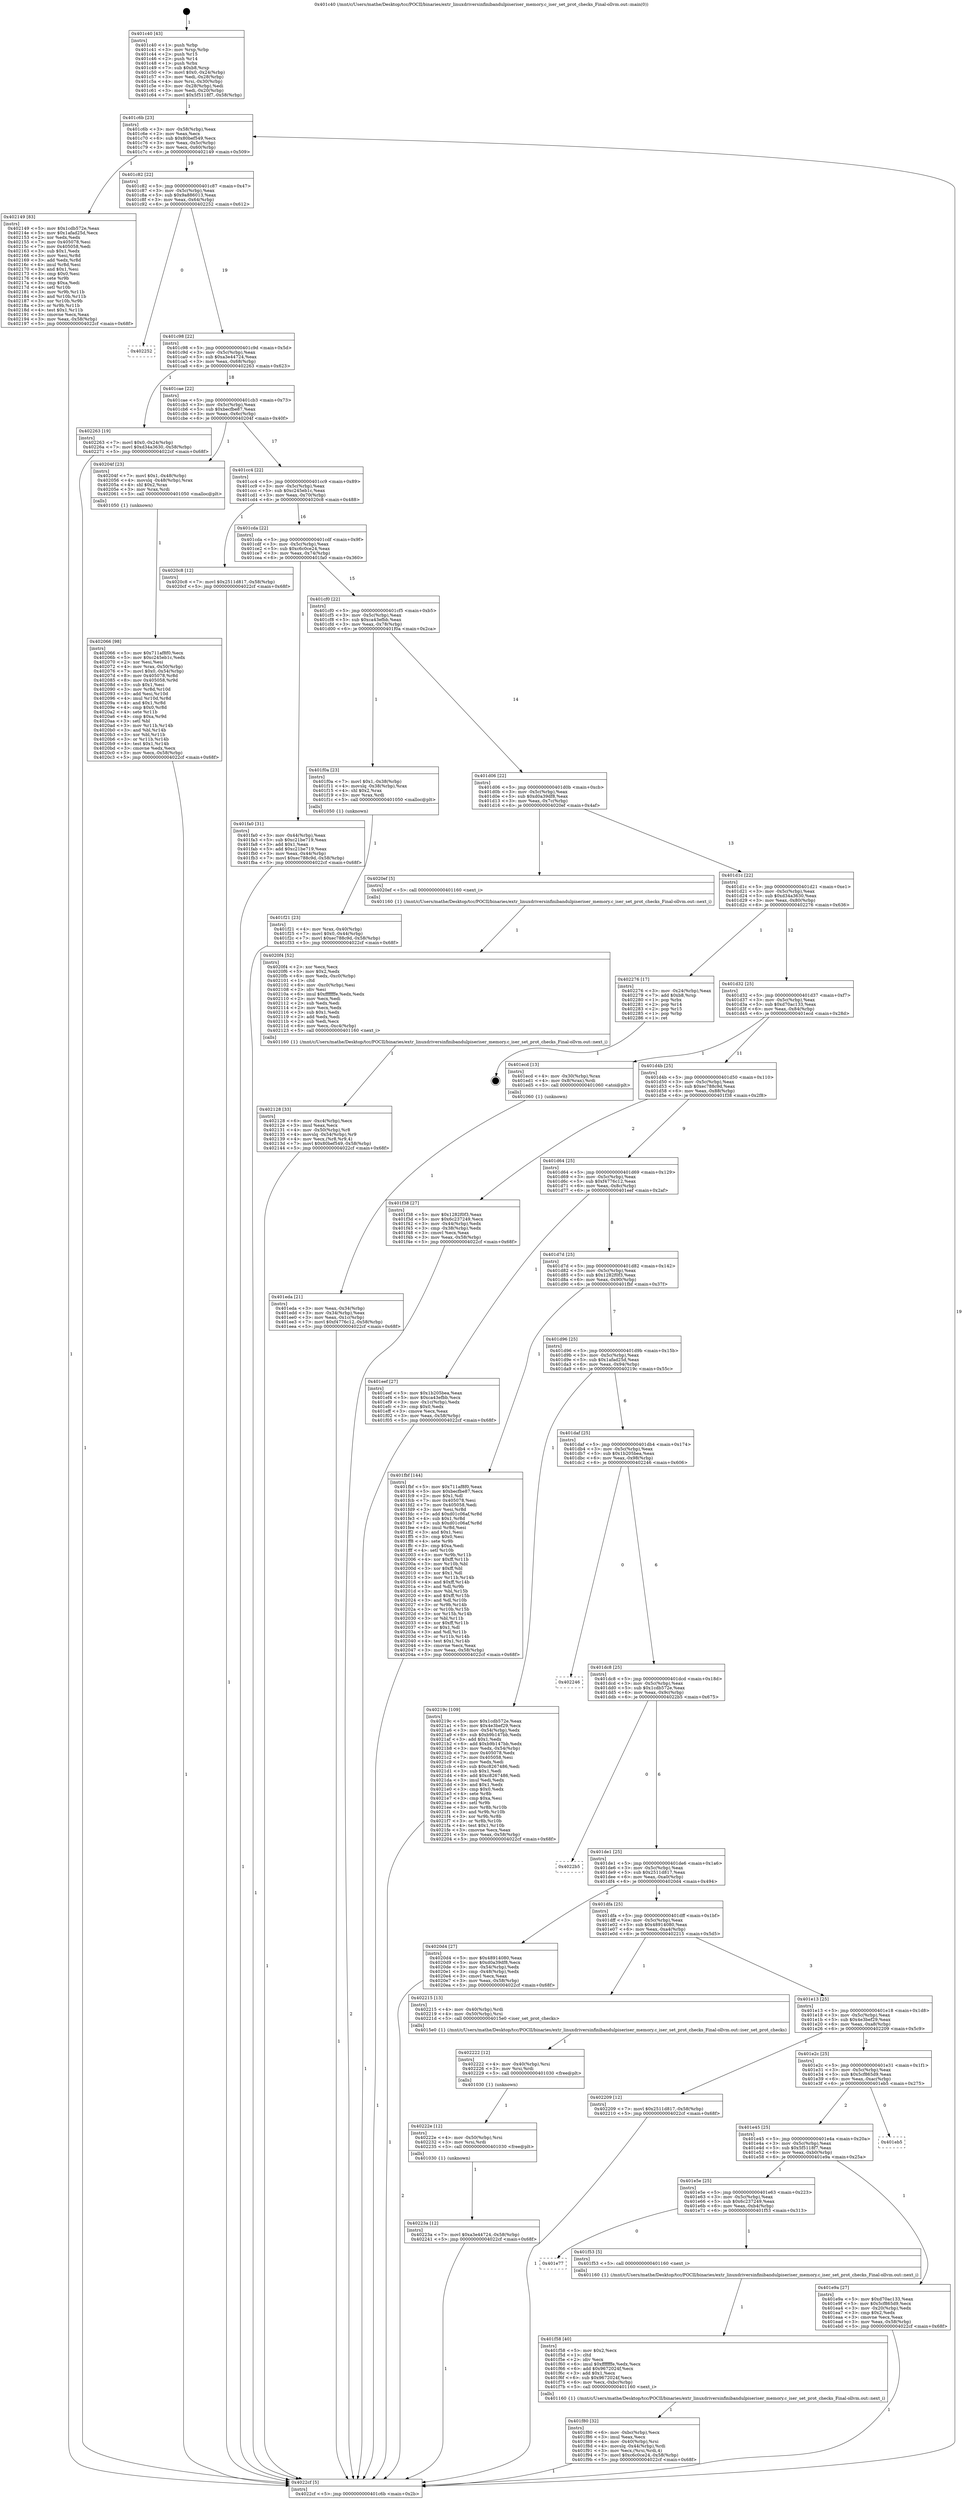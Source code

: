digraph "0x401c40" {
  label = "0x401c40 (/mnt/c/Users/mathe/Desktop/tcc/POCII/binaries/extr_linuxdriversinfinibandulpiseriser_memory.c_iser_set_prot_checks_Final-ollvm.out::main(0))"
  labelloc = "t"
  node[shape=record]

  Entry [label="",width=0.3,height=0.3,shape=circle,fillcolor=black,style=filled]
  "0x401c6b" [label="{
     0x401c6b [23]\l
     | [instrs]\l
     &nbsp;&nbsp;0x401c6b \<+3\>: mov -0x58(%rbp),%eax\l
     &nbsp;&nbsp;0x401c6e \<+2\>: mov %eax,%ecx\l
     &nbsp;&nbsp;0x401c70 \<+6\>: sub $0x80bef549,%ecx\l
     &nbsp;&nbsp;0x401c76 \<+3\>: mov %eax,-0x5c(%rbp)\l
     &nbsp;&nbsp;0x401c79 \<+3\>: mov %ecx,-0x60(%rbp)\l
     &nbsp;&nbsp;0x401c7c \<+6\>: je 0000000000402149 \<main+0x509\>\l
  }"]
  "0x402149" [label="{
     0x402149 [83]\l
     | [instrs]\l
     &nbsp;&nbsp;0x402149 \<+5\>: mov $0x1cdb572e,%eax\l
     &nbsp;&nbsp;0x40214e \<+5\>: mov $0x1afad25d,%ecx\l
     &nbsp;&nbsp;0x402153 \<+2\>: xor %edx,%edx\l
     &nbsp;&nbsp;0x402155 \<+7\>: mov 0x405078,%esi\l
     &nbsp;&nbsp;0x40215c \<+7\>: mov 0x405058,%edi\l
     &nbsp;&nbsp;0x402163 \<+3\>: sub $0x1,%edx\l
     &nbsp;&nbsp;0x402166 \<+3\>: mov %esi,%r8d\l
     &nbsp;&nbsp;0x402169 \<+3\>: add %edx,%r8d\l
     &nbsp;&nbsp;0x40216c \<+4\>: imul %r8d,%esi\l
     &nbsp;&nbsp;0x402170 \<+3\>: and $0x1,%esi\l
     &nbsp;&nbsp;0x402173 \<+3\>: cmp $0x0,%esi\l
     &nbsp;&nbsp;0x402176 \<+4\>: sete %r9b\l
     &nbsp;&nbsp;0x40217a \<+3\>: cmp $0xa,%edi\l
     &nbsp;&nbsp;0x40217d \<+4\>: setl %r10b\l
     &nbsp;&nbsp;0x402181 \<+3\>: mov %r9b,%r11b\l
     &nbsp;&nbsp;0x402184 \<+3\>: and %r10b,%r11b\l
     &nbsp;&nbsp;0x402187 \<+3\>: xor %r10b,%r9b\l
     &nbsp;&nbsp;0x40218a \<+3\>: or %r9b,%r11b\l
     &nbsp;&nbsp;0x40218d \<+4\>: test $0x1,%r11b\l
     &nbsp;&nbsp;0x402191 \<+3\>: cmovne %ecx,%eax\l
     &nbsp;&nbsp;0x402194 \<+3\>: mov %eax,-0x58(%rbp)\l
     &nbsp;&nbsp;0x402197 \<+5\>: jmp 00000000004022cf \<main+0x68f\>\l
  }"]
  "0x401c82" [label="{
     0x401c82 [22]\l
     | [instrs]\l
     &nbsp;&nbsp;0x401c82 \<+5\>: jmp 0000000000401c87 \<main+0x47\>\l
     &nbsp;&nbsp;0x401c87 \<+3\>: mov -0x5c(%rbp),%eax\l
     &nbsp;&nbsp;0x401c8a \<+5\>: sub $0x9a886013,%eax\l
     &nbsp;&nbsp;0x401c8f \<+3\>: mov %eax,-0x64(%rbp)\l
     &nbsp;&nbsp;0x401c92 \<+6\>: je 0000000000402252 \<main+0x612\>\l
  }"]
  Exit [label="",width=0.3,height=0.3,shape=circle,fillcolor=black,style=filled,peripheries=2]
  "0x402252" [label="{
     0x402252\l
  }", style=dashed]
  "0x401c98" [label="{
     0x401c98 [22]\l
     | [instrs]\l
     &nbsp;&nbsp;0x401c98 \<+5\>: jmp 0000000000401c9d \<main+0x5d\>\l
     &nbsp;&nbsp;0x401c9d \<+3\>: mov -0x5c(%rbp),%eax\l
     &nbsp;&nbsp;0x401ca0 \<+5\>: sub $0xa3e44724,%eax\l
     &nbsp;&nbsp;0x401ca5 \<+3\>: mov %eax,-0x68(%rbp)\l
     &nbsp;&nbsp;0x401ca8 \<+6\>: je 0000000000402263 \<main+0x623\>\l
  }"]
  "0x40223a" [label="{
     0x40223a [12]\l
     | [instrs]\l
     &nbsp;&nbsp;0x40223a \<+7\>: movl $0xa3e44724,-0x58(%rbp)\l
     &nbsp;&nbsp;0x402241 \<+5\>: jmp 00000000004022cf \<main+0x68f\>\l
  }"]
  "0x402263" [label="{
     0x402263 [19]\l
     | [instrs]\l
     &nbsp;&nbsp;0x402263 \<+7\>: movl $0x0,-0x24(%rbp)\l
     &nbsp;&nbsp;0x40226a \<+7\>: movl $0xd34a3630,-0x58(%rbp)\l
     &nbsp;&nbsp;0x402271 \<+5\>: jmp 00000000004022cf \<main+0x68f\>\l
  }"]
  "0x401cae" [label="{
     0x401cae [22]\l
     | [instrs]\l
     &nbsp;&nbsp;0x401cae \<+5\>: jmp 0000000000401cb3 \<main+0x73\>\l
     &nbsp;&nbsp;0x401cb3 \<+3\>: mov -0x5c(%rbp),%eax\l
     &nbsp;&nbsp;0x401cb6 \<+5\>: sub $0xbecfbe87,%eax\l
     &nbsp;&nbsp;0x401cbb \<+3\>: mov %eax,-0x6c(%rbp)\l
     &nbsp;&nbsp;0x401cbe \<+6\>: je 000000000040204f \<main+0x40f\>\l
  }"]
  "0x40222e" [label="{
     0x40222e [12]\l
     | [instrs]\l
     &nbsp;&nbsp;0x40222e \<+4\>: mov -0x50(%rbp),%rsi\l
     &nbsp;&nbsp;0x402232 \<+3\>: mov %rsi,%rdi\l
     &nbsp;&nbsp;0x402235 \<+5\>: call 0000000000401030 \<free@plt\>\l
     | [calls]\l
     &nbsp;&nbsp;0x401030 \{1\} (unknown)\l
  }"]
  "0x40204f" [label="{
     0x40204f [23]\l
     | [instrs]\l
     &nbsp;&nbsp;0x40204f \<+7\>: movl $0x1,-0x48(%rbp)\l
     &nbsp;&nbsp;0x402056 \<+4\>: movslq -0x48(%rbp),%rax\l
     &nbsp;&nbsp;0x40205a \<+4\>: shl $0x2,%rax\l
     &nbsp;&nbsp;0x40205e \<+3\>: mov %rax,%rdi\l
     &nbsp;&nbsp;0x402061 \<+5\>: call 0000000000401050 \<malloc@plt\>\l
     | [calls]\l
     &nbsp;&nbsp;0x401050 \{1\} (unknown)\l
  }"]
  "0x401cc4" [label="{
     0x401cc4 [22]\l
     | [instrs]\l
     &nbsp;&nbsp;0x401cc4 \<+5\>: jmp 0000000000401cc9 \<main+0x89\>\l
     &nbsp;&nbsp;0x401cc9 \<+3\>: mov -0x5c(%rbp),%eax\l
     &nbsp;&nbsp;0x401ccc \<+5\>: sub $0xc245eb1c,%eax\l
     &nbsp;&nbsp;0x401cd1 \<+3\>: mov %eax,-0x70(%rbp)\l
     &nbsp;&nbsp;0x401cd4 \<+6\>: je 00000000004020c8 \<main+0x488\>\l
  }"]
  "0x402222" [label="{
     0x402222 [12]\l
     | [instrs]\l
     &nbsp;&nbsp;0x402222 \<+4\>: mov -0x40(%rbp),%rsi\l
     &nbsp;&nbsp;0x402226 \<+3\>: mov %rsi,%rdi\l
     &nbsp;&nbsp;0x402229 \<+5\>: call 0000000000401030 \<free@plt\>\l
     | [calls]\l
     &nbsp;&nbsp;0x401030 \{1\} (unknown)\l
  }"]
  "0x4020c8" [label="{
     0x4020c8 [12]\l
     | [instrs]\l
     &nbsp;&nbsp;0x4020c8 \<+7\>: movl $0x2511d817,-0x58(%rbp)\l
     &nbsp;&nbsp;0x4020cf \<+5\>: jmp 00000000004022cf \<main+0x68f\>\l
  }"]
  "0x401cda" [label="{
     0x401cda [22]\l
     | [instrs]\l
     &nbsp;&nbsp;0x401cda \<+5\>: jmp 0000000000401cdf \<main+0x9f\>\l
     &nbsp;&nbsp;0x401cdf \<+3\>: mov -0x5c(%rbp),%eax\l
     &nbsp;&nbsp;0x401ce2 \<+5\>: sub $0xc6c0ce24,%eax\l
     &nbsp;&nbsp;0x401ce7 \<+3\>: mov %eax,-0x74(%rbp)\l
     &nbsp;&nbsp;0x401cea \<+6\>: je 0000000000401fa0 \<main+0x360\>\l
  }"]
  "0x402128" [label="{
     0x402128 [33]\l
     | [instrs]\l
     &nbsp;&nbsp;0x402128 \<+6\>: mov -0xc4(%rbp),%ecx\l
     &nbsp;&nbsp;0x40212e \<+3\>: imul %eax,%ecx\l
     &nbsp;&nbsp;0x402131 \<+4\>: mov -0x50(%rbp),%r8\l
     &nbsp;&nbsp;0x402135 \<+4\>: movslq -0x54(%rbp),%r9\l
     &nbsp;&nbsp;0x402139 \<+4\>: mov %ecx,(%r8,%r9,4)\l
     &nbsp;&nbsp;0x40213d \<+7\>: movl $0x80bef549,-0x58(%rbp)\l
     &nbsp;&nbsp;0x402144 \<+5\>: jmp 00000000004022cf \<main+0x68f\>\l
  }"]
  "0x401fa0" [label="{
     0x401fa0 [31]\l
     | [instrs]\l
     &nbsp;&nbsp;0x401fa0 \<+3\>: mov -0x44(%rbp),%eax\l
     &nbsp;&nbsp;0x401fa3 \<+5\>: sub $0xc21be719,%eax\l
     &nbsp;&nbsp;0x401fa8 \<+3\>: add $0x1,%eax\l
     &nbsp;&nbsp;0x401fab \<+5\>: add $0xc21be719,%eax\l
     &nbsp;&nbsp;0x401fb0 \<+3\>: mov %eax,-0x44(%rbp)\l
     &nbsp;&nbsp;0x401fb3 \<+7\>: movl $0xec788c9d,-0x58(%rbp)\l
     &nbsp;&nbsp;0x401fba \<+5\>: jmp 00000000004022cf \<main+0x68f\>\l
  }"]
  "0x401cf0" [label="{
     0x401cf0 [22]\l
     | [instrs]\l
     &nbsp;&nbsp;0x401cf0 \<+5\>: jmp 0000000000401cf5 \<main+0xb5\>\l
     &nbsp;&nbsp;0x401cf5 \<+3\>: mov -0x5c(%rbp),%eax\l
     &nbsp;&nbsp;0x401cf8 \<+5\>: sub $0xca43efbb,%eax\l
     &nbsp;&nbsp;0x401cfd \<+3\>: mov %eax,-0x78(%rbp)\l
     &nbsp;&nbsp;0x401d00 \<+6\>: je 0000000000401f0a \<main+0x2ca\>\l
  }"]
  "0x4020f4" [label="{
     0x4020f4 [52]\l
     | [instrs]\l
     &nbsp;&nbsp;0x4020f4 \<+2\>: xor %ecx,%ecx\l
     &nbsp;&nbsp;0x4020f6 \<+5\>: mov $0x2,%edx\l
     &nbsp;&nbsp;0x4020fb \<+6\>: mov %edx,-0xc0(%rbp)\l
     &nbsp;&nbsp;0x402101 \<+1\>: cltd\l
     &nbsp;&nbsp;0x402102 \<+6\>: mov -0xc0(%rbp),%esi\l
     &nbsp;&nbsp;0x402108 \<+2\>: idiv %esi\l
     &nbsp;&nbsp;0x40210a \<+6\>: imul $0xfffffffe,%edx,%edx\l
     &nbsp;&nbsp;0x402110 \<+2\>: mov %ecx,%edi\l
     &nbsp;&nbsp;0x402112 \<+2\>: sub %edx,%edi\l
     &nbsp;&nbsp;0x402114 \<+2\>: mov %ecx,%edx\l
     &nbsp;&nbsp;0x402116 \<+3\>: sub $0x1,%edx\l
     &nbsp;&nbsp;0x402119 \<+2\>: add %edx,%edi\l
     &nbsp;&nbsp;0x40211b \<+2\>: sub %edi,%ecx\l
     &nbsp;&nbsp;0x40211d \<+6\>: mov %ecx,-0xc4(%rbp)\l
     &nbsp;&nbsp;0x402123 \<+5\>: call 0000000000401160 \<next_i\>\l
     | [calls]\l
     &nbsp;&nbsp;0x401160 \{1\} (/mnt/c/Users/mathe/Desktop/tcc/POCII/binaries/extr_linuxdriversinfinibandulpiseriser_memory.c_iser_set_prot_checks_Final-ollvm.out::next_i)\l
  }"]
  "0x401f0a" [label="{
     0x401f0a [23]\l
     | [instrs]\l
     &nbsp;&nbsp;0x401f0a \<+7\>: movl $0x1,-0x38(%rbp)\l
     &nbsp;&nbsp;0x401f11 \<+4\>: movslq -0x38(%rbp),%rax\l
     &nbsp;&nbsp;0x401f15 \<+4\>: shl $0x2,%rax\l
     &nbsp;&nbsp;0x401f19 \<+3\>: mov %rax,%rdi\l
     &nbsp;&nbsp;0x401f1c \<+5\>: call 0000000000401050 \<malloc@plt\>\l
     | [calls]\l
     &nbsp;&nbsp;0x401050 \{1\} (unknown)\l
  }"]
  "0x401d06" [label="{
     0x401d06 [22]\l
     | [instrs]\l
     &nbsp;&nbsp;0x401d06 \<+5\>: jmp 0000000000401d0b \<main+0xcb\>\l
     &nbsp;&nbsp;0x401d0b \<+3\>: mov -0x5c(%rbp),%eax\l
     &nbsp;&nbsp;0x401d0e \<+5\>: sub $0xd0a39df8,%eax\l
     &nbsp;&nbsp;0x401d13 \<+3\>: mov %eax,-0x7c(%rbp)\l
     &nbsp;&nbsp;0x401d16 \<+6\>: je 00000000004020ef \<main+0x4af\>\l
  }"]
  "0x402066" [label="{
     0x402066 [98]\l
     | [instrs]\l
     &nbsp;&nbsp;0x402066 \<+5\>: mov $0x711af8f0,%ecx\l
     &nbsp;&nbsp;0x40206b \<+5\>: mov $0xc245eb1c,%edx\l
     &nbsp;&nbsp;0x402070 \<+2\>: xor %esi,%esi\l
     &nbsp;&nbsp;0x402072 \<+4\>: mov %rax,-0x50(%rbp)\l
     &nbsp;&nbsp;0x402076 \<+7\>: movl $0x0,-0x54(%rbp)\l
     &nbsp;&nbsp;0x40207d \<+8\>: mov 0x405078,%r8d\l
     &nbsp;&nbsp;0x402085 \<+8\>: mov 0x405058,%r9d\l
     &nbsp;&nbsp;0x40208d \<+3\>: sub $0x1,%esi\l
     &nbsp;&nbsp;0x402090 \<+3\>: mov %r8d,%r10d\l
     &nbsp;&nbsp;0x402093 \<+3\>: add %esi,%r10d\l
     &nbsp;&nbsp;0x402096 \<+4\>: imul %r10d,%r8d\l
     &nbsp;&nbsp;0x40209a \<+4\>: and $0x1,%r8d\l
     &nbsp;&nbsp;0x40209e \<+4\>: cmp $0x0,%r8d\l
     &nbsp;&nbsp;0x4020a2 \<+4\>: sete %r11b\l
     &nbsp;&nbsp;0x4020a6 \<+4\>: cmp $0xa,%r9d\l
     &nbsp;&nbsp;0x4020aa \<+3\>: setl %bl\l
     &nbsp;&nbsp;0x4020ad \<+3\>: mov %r11b,%r14b\l
     &nbsp;&nbsp;0x4020b0 \<+3\>: and %bl,%r14b\l
     &nbsp;&nbsp;0x4020b3 \<+3\>: xor %bl,%r11b\l
     &nbsp;&nbsp;0x4020b6 \<+3\>: or %r11b,%r14b\l
     &nbsp;&nbsp;0x4020b9 \<+4\>: test $0x1,%r14b\l
     &nbsp;&nbsp;0x4020bd \<+3\>: cmovne %edx,%ecx\l
     &nbsp;&nbsp;0x4020c0 \<+3\>: mov %ecx,-0x58(%rbp)\l
     &nbsp;&nbsp;0x4020c3 \<+5\>: jmp 00000000004022cf \<main+0x68f\>\l
  }"]
  "0x4020ef" [label="{
     0x4020ef [5]\l
     | [instrs]\l
     &nbsp;&nbsp;0x4020ef \<+5\>: call 0000000000401160 \<next_i\>\l
     | [calls]\l
     &nbsp;&nbsp;0x401160 \{1\} (/mnt/c/Users/mathe/Desktop/tcc/POCII/binaries/extr_linuxdriversinfinibandulpiseriser_memory.c_iser_set_prot_checks_Final-ollvm.out::next_i)\l
  }"]
  "0x401d1c" [label="{
     0x401d1c [22]\l
     | [instrs]\l
     &nbsp;&nbsp;0x401d1c \<+5\>: jmp 0000000000401d21 \<main+0xe1\>\l
     &nbsp;&nbsp;0x401d21 \<+3\>: mov -0x5c(%rbp),%eax\l
     &nbsp;&nbsp;0x401d24 \<+5\>: sub $0xd34a3630,%eax\l
     &nbsp;&nbsp;0x401d29 \<+3\>: mov %eax,-0x80(%rbp)\l
     &nbsp;&nbsp;0x401d2c \<+6\>: je 0000000000402276 \<main+0x636\>\l
  }"]
  "0x401f80" [label="{
     0x401f80 [32]\l
     | [instrs]\l
     &nbsp;&nbsp;0x401f80 \<+6\>: mov -0xbc(%rbp),%ecx\l
     &nbsp;&nbsp;0x401f86 \<+3\>: imul %eax,%ecx\l
     &nbsp;&nbsp;0x401f89 \<+4\>: mov -0x40(%rbp),%rsi\l
     &nbsp;&nbsp;0x401f8d \<+4\>: movslq -0x44(%rbp),%rdi\l
     &nbsp;&nbsp;0x401f91 \<+3\>: mov %ecx,(%rsi,%rdi,4)\l
     &nbsp;&nbsp;0x401f94 \<+7\>: movl $0xc6c0ce24,-0x58(%rbp)\l
     &nbsp;&nbsp;0x401f9b \<+5\>: jmp 00000000004022cf \<main+0x68f\>\l
  }"]
  "0x402276" [label="{
     0x402276 [17]\l
     | [instrs]\l
     &nbsp;&nbsp;0x402276 \<+3\>: mov -0x24(%rbp),%eax\l
     &nbsp;&nbsp;0x402279 \<+7\>: add $0xb8,%rsp\l
     &nbsp;&nbsp;0x402280 \<+1\>: pop %rbx\l
     &nbsp;&nbsp;0x402281 \<+2\>: pop %r14\l
     &nbsp;&nbsp;0x402283 \<+2\>: pop %r15\l
     &nbsp;&nbsp;0x402285 \<+1\>: pop %rbp\l
     &nbsp;&nbsp;0x402286 \<+1\>: ret\l
  }"]
  "0x401d32" [label="{
     0x401d32 [25]\l
     | [instrs]\l
     &nbsp;&nbsp;0x401d32 \<+5\>: jmp 0000000000401d37 \<main+0xf7\>\l
     &nbsp;&nbsp;0x401d37 \<+3\>: mov -0x5c(%rbp),%eax\l
     &nbsp;&nbsp;0x401d3a \<+5\>: sub $0xd70ac133,%eax\l
     &nbsp;&nbsp;0x401d3f \<+6\>: mov %eax,-0x84(%rbp)\l
     &nbsp;&nbsp;0x401d45 \<+6\>: je 0000000000401ecd \<main+0x28d\>\l
  }"]
  "0x401f58" [label="{
     0x401f58 [40]\l
     | [instrs]\l
     &nbsp;&nbsp;0x401f58 \<+5\>: mov $0x2,%ecx\l
     &nbsp;&nbsp;0x401f5d \<+1\>: cltd\l
     &nbsp;&nbsp;0x401f5e \<+2\>: idiv %ecx\l
     &nbsp;&nbsp;0x401f60 \<+6\>: imul $0xfffffffe,%edx,%ecx\l
     &nbsp;&nbsp;0x401f66 \<+6\>: add $0x9672024f,%ecx\l
     &nbsp;&nbsp;0x401f6c \<+3\>: add $0x1,%ecx\l
     &nbsp;&nbsp;0x401f6f \<+6\>: sub $0x9672024f,%ecx\l
     &nbsp;&nbsp;0x401f75 \<+6\>: mov %ecx,-0xbc(%rbp)\l
     &nbsp;&nbsp;0x401f7b \<+5\>: call 0000000000401160 \<next_i\>\l
     | [calls]\l
     &nbsp;&nbsp;0x401160 \{1\} (/mnt/c/Users/mathe/Desktop/tcc/POCII/binaries/extr_linuxdriversinfinibandulpiseriser_memory.c_iser_set_prot_checks_Final-ollvm.out::next_i)\l
  }"]
  "0x401ecd" [label="{
     0x401ecd [13]\l
     | [instrs]\l
     &nbsp;&nbsp;0x401ecd \<+4\>: mov -0x30(%rbp),%rax\l
     &nbsp;&nbsp;0x401ed1 \<+4\>: mov 0x8(%rax),%rdi\l
     &nbsp;&nbsp;0x401ed5 \<+5\>: call 0000000000401060 \<atoi@plt\>\l
     | [calls]\l
     &nbsp;&nbsp;0x401060 \{1\} (unknown)\l
  }"]
  "0x401d4b" [label="{
     0x401d4b [25]\l
     | [instrs]\l
     &nbsp;&nbsp;0x401d4b \<+5\>: jmp 0000000000401d50 \<main+0x110\>\l
     &nbsp;&nbsp;0x401d50 \<+3\>: mov -0x5c(%rbp),%eax\l
     &nbsp;&nbsp;0x401d53 \<+5\>: sub $0xec788c9d,%eax\l
     &nbsp;&nbsp;0x401d58 \<+6\>: mov %eax,-0x88(%rbp)\l
     &nbsp;&nbsp;0x401d5e \<+6\>: je 0000000000401f38 \<main+0x2f8\>\l
  }"]
  "0x401e77" [label="{
     0x401e77\l
  }", style=dashed]
  "0x401f38" [label="{
     0x401f38 [27]\l
     | [instrs]\l
     &nbsp;&nbsp;0x401f38 \<+5\>: mov $0x1282f0f3,%eax\l
     &nbsp;&nbsp;0x401f3d \<+5\>: mov $0x6c237249,%ecx\l
     &nbsp;&nbsp;0x401f42 \<+3\>: mov -0x44(%rbp),%edx\l
     &nbsp;&nbsp;0x401f45 \<+3\>: cmp -0x38(%rbp),%edx\l
     &nbsp;&nbsp;0x401f48 \<+3\>: cmovl %ecx,%eax\l
     &nbsp;&nbsp;0x401f4b \<+3\>: mov %eax,-0x58(%rbp)\l
     &nbsp;&nbsp;0x401f4e \<+5\>: jmp 00000000004022cf \<main+0x68f\>\l
  }"]
  "0x401d64" [label="{
     0x401d64 [25]\l
     | [instrs]\l
     &nbsp;&nbsp;0x401d64 \<+5\>: jmp 0000000000401d69 \<main+0x129\>\l
     &nbsp;&nbsp;0x401d69 \<+3\>: mov -0x5c(%rbp),%eax\l
     &nbsp;&nbsp;0x401d6c \<+5\>: sub $0xf4776c12,%eax\l
     &nbsp;&nbsp;0x401d71 \<+6\>: mov %eax,-0x8c(%rbp)\l
     &nbsp;&nbsp;0x401d77 \<+6\>: je 0000000000401eef \<main+0x2af\>\l
  }"]
  "0x401f53" [label="{
     0x401f53 [5]\l
     | [instrs]\l
     &nbsp;&nbsp;0x401f53 \<+5\>: call 0000000000401160 \<next_i\>\l
     | [calls]\l
     &nbsp;&nbsp;0x401160 \{1\} (/mnt/c/Users/mathe/Desktop/tcc/POCII/binaries/extr_linuxdriversinfinibandulpiseriser_memory.c_iser_set_prot_checks_Final-ollvm.out::next_i)\l
  }"]
  "0x401eef" [label="{
     0x401eef [27]\l
     | [instrs]\l
     &nbsp;&nbsp;0x401eef \<+5\>: mov $0x1b205bea,%eax\l
     &nbsp;&nbsp;0x401ef4 \<+5\>: mov $0xca43efbb,%ecx\l
     &nbsp;&nbsp;0x401ef9 \<+3\>: mov -0x1c(%rbp),%edx\l
     &nbsp;&nbsp;0x401efc \<+3\>: cmp $0x0,%edx\l
     &nbsp;&nbsp;0x401eff \<+3\>: cmove %ecx,%eax\l
     &nbsp;&nbsp;0x401f02 \<+3\>: mov %eax,-0x58(%rbp)\l
     &nbsp;&nbsp;0x401f05 \<+5\>: jmp 00000000004022cf \<main+0x68f\>\l
  }"]
  "0x401d7d" [label="{
     0x401d7d [25]\l
     | [instrs]\l
     &nbsp;&nbsp;0x401d7d \<+5\>: jmp 0000000000401d82 \<main+0x142\>\l
     &nbsp;&nbsp;0x401d82 \<+3\>: mov -0x5c(%rbp),%eax\l
     &nbsp;&nbsp;0x401d85 \<+5\>: sub $0x1282f0f3,%eax\l
     &nbsp;&nbsp;0x401d8a \<+6\>: mov %eax,-0x90(%rbp)\l
     &nbsp;&nbsp;0x401d90 \<+6\>: je 0000000000401fbf \<main+0x37f\>\l
  }"]
  "0x401f21" [label="{
     0x401f21 [23]\l
     | [instrs]\l
     &nbsp;&nbsp;0x401f21 \<+4\>: mov %rax,-0x40(%rbp)\l
     &nbsp;&nbsp;0x401f25 \<+7\>: movl $0x0,-0x44(%rbp)\l
     &nbsp;&nbsp;0x401f2c \<+7\>: movl $0xec788c9d,-0x58(%rbp)\l
     &nbsp;&nbsp;0x401f33 \<+5\>: jmp 00000000004022cf \<main+0x68f\>\l
  }"]
  "0x401fbf" [label="{
     0x401fbf [144]\l
     | [instrs]\l
     &nbsp;&nbsp;0x401fbf \<+5\>: mov $0x711af8f0,%eax\l
     &nbsp;&nbsp;0x401fc4 \<+5\>: mov $0xbecfbe87,%ecx\l
     &nbsp;&nbsp;0x401fc9 \<+2\>: mov $0x1,%dl\l
     &nbsp;&nbsp;0x401fcb \<+7\>: mov 0x405078,%esi\l
     &nbsp;&nbsp;0x401fd2 \<+7\>: mov 0x405058,%edi\l
     &nbsp;&nbsp;0x401fd9 \<+3\>: mov %esi,%r8d\l
     &nbsp;&nbsp;0x401fdc \<+7\>: add $0xd01c06af,%r8d\l
     &nbsp;&nbsp;0x401fe3 \<+4\>: sub $0x1,%r8d\l
     &nbsp;&nbsp;0x401fe7 \<+7\>: sub $0xd01c06af,%r8d\l
     &nbsp;&nbsp;0x401fee \<+4\>: imul %r8d,%esi\l
     &nbsp;&nbsp;0x401ff2 \<+3\>: and $0x1,%esi\l
     &nbsp;&nbsp;0x401ff5 \<+3\>: cmp $0x0,%esi\l
     &nbsp;&nbsp;0x401ff8 \<+4\>: sete %r9b\l
     &nbsp;&nbsp;0x401ffc \<+3\>: cmp $0xa,%edi\l
     &nbsp;&nbsp;0x401fff \<+4\>: setl %r10b\l
     &nbsp;&nbsp;0x402003 \<+3\>: mov %r9b,%r11b\l
     &nbsp;&nbsp;0x402006 \<+4\>: xor $0xff,%r11b\l
     &nbsp;&nbsp;0x40200a \<+3\>: mov %r10b,%bl\l
     &nbsp;&nbsp;0x40200d \<+3\>: xor $0xff,%bl\l
     &nbsp;&nbsp;0x402010 \<+3\>: xor $0x1,%dl\l
     &nbsp;&nbsp;0x402013 \<+3\>: mov %r11b,%r14b\l
     &nbsp;&nbsp;0x402016 \<+4\>: and $0xff,%r14b\l
     &nbsp;&nbsp;0x40201a \<+3\>: and %dl,%r9b\l
     &nbsp;&nbsp;0x40201d \<+3\>: mov %bl,%r15b\l
     &nbsp;&nbsp;0x402020 \<+4\>: and $0xff,%r15b\l
     &nbsp;&nbsp;0x402024 \<+3\>: and %dl,%r10b\l
     &nbsp;&nbsp;0x402027 \<+3\>: or %r9b,%r14b\l
     &nbsp;&nbsp;0x40202a \<+3\>: or %r10b,%r15b\l
     &nbsp;&nbsp;0x40202d \<+3\>: xor %r15b,%r14b\l
     &nbsp;&nbsp;0x402030 \<+3\>: or %bl,%r11b\l
     &nbsp;&nbsp;0x402033 \<+4\>: xor $0xff,%r11b\l
     &nbsp;&nbsp;0x402037 \<+3\>: or $0x1,%dl\l
     &nbsp;&nbsp;0x40203a \<+3\>: and %dl,%r11b\l
     &nbsp;&nbsp;0x40203d \<+3\>: or %r11b,%r14b\l
     &nbsp;&nbsp;0x402040 \<+4\>: test $0x1,%r14b\l
     &nbsp;&nbsp;0x402044 \<+3\>: cmovne %ecx,%eax\l
     &nbsp;&nbsp;0x402047 \<+3\>: mov %eax,-0x58(%rbp)\l
     &nbsp;&nbsp;0x40204a \<+5\>: jmp 00000000004022cf \<main+0x68f\>\l
  }"]
  "0x401d96" [label="{
     0x401d96 [25]\l
     | [instrs]\l
     &nbsp;&nbsp;0x401d96 \<+5\>: jmp 0000000000401d9b \<main+0x15b\>\l
     &nbsp;&nbsp;0x401d9b \<+3\>: mov -0x5c(%rbp),%eax\l
     &nbsp;&nbsp;0x401d9e \<+5\>: sub $0x1afad25d,%eax\l
     &nbsp;&nbsp;0x401da3 \<+6\>: mov %eax,-0x94(%rbp)\l
     &nbsp;&nbsp;0x401da9 \<+6\>: je 000000000040219c \<main+0x55c\>\l
  }"]
  "0x401eda" [label="{
     0x401eda [21]\l
     | [instrs]\l
     &nbsp;&nbsp;0x401eda \<+3\>: mov %eax,-0x34(%rbp)\l
     &nbsp;&nbsp;0x401edd \<+3\>: mov -0x34(%rbp),%eax\l
     &nbsp;&nbsp;0x401ee0 \<+3\>: mov %eax,-0x1c(%rbp)\l
     &nbsp;&nbsp;0x401ee3 \<+7\>: movl $0xf4776c12,-0x58(%rbp)\l
     &nbsp;&nbsp;0x401eea \<+5\>: jmp 00000000004022cf \<main+0x68f\>\l
  }"]
  "0x40219c" [label="{
     0x40219c [109]\l
     | [instrs]\l
     &nbsp;&nbsp;0x40219c \<+5\>: mov $0x1cdb572e,%eax\l
     &nbsp;&nbsp;0x4021a1 \<+5\>: mov $0x4e3bef29,%ecx\l
     &nbsp;&nbsp;0x4021a6 \<+3\>: mov -0x54(%rbp),%edx\l
     &nbsp;&nbsp;0x4021a9 \<+6\>: sub $0xb9b147bb,%edx\l
     &nbsp;&nbsp;0x4021af \<+3\>: add $0x1,%edx\l
     &nbsp;&nbsp;0x4021b2 \<+6\>: add $0xb9b147bb,%edx\l
     &nbsp;&nbsp;0x4021b8 \<+3\>: mov %edx,-0x54(%rbp)\l
     &nbsp;&nbsp;0x4021bb \<+7\>: mov 0x405078,%edx\l
     &nbsp;&nbsp;0x4021c2 \<+7\>: mov 0x405058,%esi\l
     &nbsp;&nbsp;0x4021c9 \<+2\>: mov %edx,%edi\l
     &nbsp;&nbsp;0x4021cb \<+6\>: sub $0xc8267486,%edi\l
     &nbsp;&nbsp;0x4021d1 \<+3\>: sub $0x1,%edi\l
     &nbsp;&nbsp;0x4021d4 \<+6\>: add $0xc8267486,%edi\l
     &nbsp;&nbsp;0x4021da \<+3\>: imul %edi,%edx\l
     &nbsp;&nbsp;0x4021dd \<+3\>: and $0x1,%edx\l
     &nbsp;&nbsp;0x4021e0 \<+3\>: cmp $0x0,%edx\l
     &nbsp;&nbsp;0x4021e3 \<+4\>: sete %r8b\l
     &nbsp;&nbsp;0x4021e7 \<+3\>: cmp $0xa,%esi\l
     &nbsp;&nbsp;0x4021ea \<+4\>: setl %r9b\l
     &nbsp;&nbsp;0x4021ee \<+3\>: mov %r8b,%r10b\l
     &nbsp;&nbsp;0x4021f1 \<+3\>: and %r9b,%r10b\l
     &nbsp;&nbsp;0x4021f4 \<+3\>: xor %r9b,%r8b\l
     &nbsp;&nbsp;0x4021f7 \<+3\>: or %r8b,%r10b\l
     &nbsp;&nbsp;0x4021fa \<+4\>: test $0x1,%r10b\l
     &nbsp;&nbsp;0x4021fe \<+3\>: cmovne %ecx,%eax\l
     &nbsp;&nbsp;0x402201 \<+3\>: mov %eax,-0x58(%rbp)\l
     &nbsp;&nbsp;0x402204 \<+5\>: jmp 00000000004022cf \<main+0x68f\>\l
  }"]
  "0x401daf" [label="{
     0x401daf [25]\l
     | [instrs]\l
     &nbsp;&nbsp;0x401daf \<+5\>: jmp 0000000000401db4 \<main+0x174\>\l
     &nbsp;&nbsp;0x401db4 \<+3\>: mov -0x5c(%rbp),%eax\l
     &nbsp;&nbsp;0x401db7 \<+5\>: sub $0x1b205bea,%eax\l
     &nbsp;&nbsp;0x401dbc \<+6\>: mov %eax,-0x98(%rbp)\l
     &nbsp;&nbsp;0x401dc2 \<+6\>: je 0000000000402246 \<main+0x606\>\l
  }"]
  "0x401c40" [label="{
     0x401c40 [43]\l
     | [instrs]\l
     &nbsp;&nbsp;0x401c40 \<+1\>: push %rbp\l
     &nbsp;&nbsp;0x401c41 \<+3\>: mov %rsp,%rbp\l
     &nbsp;&nbsp;0x401c44 \<+2\>: push %r15\l
     &nbsp;&nbsp;0x401c46 \<+2\>: push %r14\l
     &nbsp;&nbsp;0x401c48 \<+1\>: push %rbx\l
     &nbsp;&nbsp;0x401c49 \<+7\>: sub $0xb8,%rsp\l
     &nbsp;&nbsp;0x401c50 \<+7\>: movl $0x0,-0x24(%rbp)\l
     &nbsp;&nbsp;0x401c57 \<+3\>: mov %edi,-0x28(%rbp)\l
     &nbsp;&nbsp;0x401c5a \<+4\>: mov %rsi,-0x30(%rbp)\l
     &nbsp;&nbsp;0x401c5e \<+3\>: mov -0x28(%rbp),%edi\l
     &nbsp;&nbsp;0x401c61 \<+3\>: mov %edi,-0x20(%rbp)\l
     &nbsp;&nbsp;0x401c64 \<+7\>: movl $0x5f5118f7,-0x58(%rbp)\l
  }"]
  "0x402246" [label="{
     0x402246\l
  }", style=dashed]
  "0x401dc8" [label="{
     0x401dc8 [25]\l
     | [instrs]\l
     &nbsp;&nbsp;0x401dc8 \<+5\>: jmp 0000000000401dcd \<main+0x18d\>\l
     &nbsp;&nbsp;0x401dcd \<+3\>: mov -0x5c(%rbp),%eax\l
     &nbsp;&nbsp;0x401dd0 \<+5\>: sub $0x1cdb572e,%eax\l
     &nbsp;&nbsp;0x401dd5 \<+6\>: mov %eax,-0x9c(%rbp)\l
     &nbsp;&nbsp;0x401ddb \<+6\>: je 00000000004022b5 \<main+0x675\>\l
  }"]
  "0x4022cf" [label="{
     0x4022cf [5]\l
     | [instrs]\l
     &nbsp;&nbsp;0x4022cf \<+5\>: jmp 0000000000401c6b \<main+0x2b\>\l
  }"]
  "0x4022b5" [label="{
     0x4022b5\l
  }", style=dashed]
  "0x401de1" [label="{
     0x401de1 [25]\l
     | [instrs]\l
     &nbsp;&nbsp;0x401de1 \<+5\>: jmp 0000000000401de6 \<main+0x1a6\>\l
     &nbsp;&nbsp;0x401de6 \<+3\>: mov -0x5c(%rbp),%eax\l
     &nbsp;&nbsp;0x401de9 \<+5\>: sub $0x2511d817,%eax\l
     &nbsp;&nbsp;0x401dee \<+6\>: mov %eax,-0xa0(%rbp)\l
     &nbsp;&nbsp;0x401df4 \<+6\>: je 00000000004020d4 \<main+0x494\>\l
  }"]
  "0x401e5e" [label="{
     0x401e5e [25]\l
     | [instrs]\l
     &nbsp;&nbsp;0x401e5e \<+5\>: jmp 0000000000401e63 \<main+0x223\>\l
     &nbsp;&nbsp;0x401e63 \<+3\>: mov -0x5c(%rbp),%eax\l
     &nbsp;&nbsp;0x401e66 \<+5\>: sub $0x6c237249,%eax\l
     &nbsp;&nbsp;0x401e6b \<+6\>: mov %eax,-0xb4(%rbp)\l
     &nbsp;&nbsp;0x401e71 \<+6\>: je 0000000000401f53 \<main+0x313\>\l
  }"]
  "0x4020d4" [label="{
     0x4020d4 [27]\l
     | [instrs]\l
     &nbsp;&nbsp;0x4020d4 \<+5\>: mov $0x48914080,%eax\l
     &nbsp;&nbsp;0x4020d9 \<+5\>: mov $0xd0a39df8,%ecx\l
     &nbsp;&nbsp;0x4020de \<+3\>: mov -0x54(%rbp),%edx\l
     &nbsp;&nbsp;0x4020e1 \<+3\>: cmp -0x48(%rbp),%edx\l
     &nbsp;&nbsp;0x4020e4 \<+3\>: cmovl %ecx,%eax\l
     &nbsp;&nbsp;0x4020e7 \<+3\>: mov %eax,-0x58(%rbp)\l
     &nbsp;&nbsp;0x4020ea \<+5\>: jmp 00000000004022cf \<main+0x68f\>\l
  }"]
  "0x401dfa" [label="{
     0x401dfa [25]\l
     | [instrs]\l
     &nbsp;&nbsp;0x401dfa \<+5\>: jmp 0000000000401dff \<main+0x1bf\>\l
     &nbsp;&nbsp;0x401dff \<+3\>: mov -0x5c(%rbp),%eax\l
     &nbsp;&nbsp;0x401e02 \<+5\>: sub $0x48914080,%eax\l
     &nbsp;&nbsp;0x401e07 \<+6\>: mov %eax,-0xa4(%rbp)\l
     &nbsp;&nbsp;0x401e0d \<+6\>: je 0000000000402215 \<main+0x5d5\>\l
  }"]
  "0x401e9a" [label="{
     0x401e9a [27]\l
     | [instrs]\l
     &nbsp;&nbsp;0x401e9a \<+5\>: mov $0xd70ac133,%eax\l
     &nbsp;&nbsp;0x401e9f \<+5\>: mov $0x5cf865d9,%ecx\l
     &nbsp;&nbsp;0x401ea4 \<+3\>: mov -0x20(%rbp),%edx\l
     &nbsp;&nbsp;0x401ea7 \<+3\>: cmp $0x2,%edx\l
     &nbsp;&nbsp;0x401eaa \<+3\>: cmovne %ecx,%eax\l
     &nbsp;&nbsp;0x401ead \<+3\>: mov %eax,-0x58(%rbp)\l
     &nbsp;&nbsp;0x401eb0 \<+5\>: jmp 00000000004022cf \<main+0x68f\>\l
  }"]
  "0x402215" [label="{
     0x402215 [13]\l
     | [instrs]\l
     &nbsp;&nbsp;0x402215 \<+4\>: mov -0x40(%rbp),%rdi\l
     &nbsp;&nbsp;0x402219 \<+4\>: mov -0x50(%rbp),%rsi\l
     &nbsp;&nbsp;0x40221d \<+5\>: call 00000000004015e0 \<iser_set_prot_checks\>\l
     | [calls]\l
     &nbsp;&nbsp;0x4015e0 \{1\} (/mnt/c/Users/mathe/Desktop/tcc/POCII/binaries/extr_linuxdriversinfinibandulpiseriser_memory.c_iser_set_prot_checks_Final-ollvm.out::iser_set_prot_checks)\l
  }"]
  "0x401e13" [label="{
     0x401e13 [25]\l
     | [instrs]\l
     &nbsp;&nbsp;0x401e13 \<+5\>: jmp 0000000000401e18 \<main+0x1d8\>\l
     &nbsp;&nbsp;0x401e18 \<+3\>: mov -0x5c(%rbp),%eax\l
     &nbsp;&nbsp;0x401e1b \<+5\>: sub $0x4e3bef29,%eax\l
     &nbsp;&nbsp;0x401e20 \<+6\>: mov %eax,-0xa8(%rbp)\l
     &nbsp;&nbsp;0x401e26 \<+6\>: je 0000000000402209 \<main+0x5c9\>\l
  }"]
  "0x401e45" [label="{
     0x401e45 [25]\l
     | [instrs]\l
     &nbsp;&nbsp;0x401e45 \<+5\>: jmp 0000000000401e4a \<main+0x20a\>\l
     &nbsp;&nbsp;0x401e4a \<+3\>: mov -0x5c(%rbp),%eax\l
     &nbsp;&nbsp;0x401e4d \<+5\>: sub $0x5f5118f7,%eax\l
     &nbsp;&nbsp;0x401e52 \<+6\>: mov %eax,-0xb0(%rbp)\l
     &nbsp;&nbsp;0x401e58 \<+6\>: je 0000000000401e9a \<main+0x25a\>\l
  }"]
  "0x402209" [label="{
     0x402209 [12]\l
     | [instrs]\l
     &nbsp;&nbsp;0x402209 \<+7\>: movl $0x2511d817,-0x58(%rbp)\l
     &nbsp;&nbsp;0x402210 \<+5\>: jmp 00000000004022cf \<main+0x68f\>\l
  }"]
  "0x401e2c" [label="{
     0x401e2c [25]\l
     | [instrs]\l
     &nbsp;&nbsp;0x401e2c \<+5\>: jmp 0000000000401e31 \<main+0x1f1\>\l
     &nbsp;&nbsp;0x401e31 \<+3\>: mov -0x5c(%rbp),%eax\l
     &nbsp;&nbsp;0x401e34 \<+5\>: sub $0x5cf865d9,%eax\l
     &nbsp;&nbsp;0x401e39 \<+6\>: mov %eax,-0xac(%rbp)\l
     &nbsp;&nbsp;0x401e3f \<+6\>: je 0000000000401eb5 \<main+0x275\>\l
  }"]
  "0x401eb5" [label="{
     0x401eb5\l
  }", style=dashed]
  Entry -> "0x401c40" [label=" 1"]
  "0x401c6b" -> "0x402149" [label=" 1"]
  "0x401c6b" -> "0x401c82" [label=" 19"]
  "0x402276" -> Exit [label=" 1"]
  "0x401c82" -> "0x402252" [label=" 0"]
  "0x401c82" -> "0x401c98" [label=" 19"]
  "0x402263" -> "0x4022cf" [label=" 1"]
  "0x401c98" -> "0x402263" [label=" 1"]
  "0x401c98" -> "0x401cae" [label=" 18"]
  "0x40223a" -> "0x4022cf" [label=" 1"]
  "0x401cae" -> "0x40204f" [label=" 1"]
  "0x401cae" -> "0x401cc4" [label=" 17"]
  "0x40222e" -> "0x40223a" [label=" 1"]
  "0x401cc4" -> "0x4020c8" [label=" 1"]
  "0x401cc4" -> "0x401cda" [label=" 16"]
  "0x402222" -> "0x40222e" [label=" 1"]
  "0x401cda" -> "0x401fa0" [label=" 1"]
  "0x401cda" -> "0x401cf0" [label=" 15"]
  "0x402215" -> "0x402222" [label=" 1"]
  "0x401cf0" -> "0x401f0a" [label=" 1"]
  "0x401cf0" -> "0x401d06" [label=" 14"]
  "0x402209" -> "0x4022cf" [label=" 1"]
  "0x401d06" -> "0x4020ef" [label=" 1"]
  "0x401d06" -> "0x401d1c" [label=" 13"]
  "0x40219c" -> "0x4022cf" [label=" 1"]
  "0x401d1c" -> "0x402276" [label=" 1"]
  "0x401d1c" -> "0x401d32" [label=" 12"]
  "0x402149" -> "0x4022cf" [label=" 1"]
  "0x401d32" -> "0x401ecd" [label=" 1"]
  "0x401d32" -> "0x401d4b" [label=" 11"]
  "0x402128" -> "0x4022cf" [label=" 1"]
  "0x401d4b" -> "0x401f38" [label=" 2"]
  "0x401d4b" -> "0x401d64" [label=" 9"]
  "0x4020f4" -> "0x402128" [label=" 1"]
  "0x401d64" -> "0x401eef" [label=" 1"]
  "0x401d64" -> "0x401d7d" [label=" 8"]
  "0x4020ef" -> "0x4020f4" [label=" 1"]
  "0x401d7d" -> "0x401fbf" [label=" 1"]
  "0x401d7d" -> "0x401d96" [label=" 7"]
  "0x4020c8" -> "0x4022cf" [label=" 1"]
  "0x401d96" -> "0x40219c" [label=" 1"]
  "0x401d96" -> "0x401daf" [label=" 6"]
  "0x402066" -> "0x4022cf" [label=" 1"]
  "0x401daf" -> "0x402246" [label=" 0"]
  "0x401daf" -> "0x401dc8" [label=" 6"]
  "0x40204f" -> "0x402066" [label=" 1"]
  "0x401dc8" -> "0x4022b5" [label=" 0"]
  "0x401dc8" -> "0x401de1" [label=" 6"]
  "0x401fbf" -> "0x4022cf" [label=" 1"]
  "0x401de1" -> "0x4020d4" [label=" 2"]
  "0x401de1" -> "0x401dfa" [label=" 4"]
  "0x401fa0" -> "0x4022cf" [label=" 1"]
  "0x401dfa" -> "0x402215" [label=" 1"]
  "0x401dfa" -> "0x401e13" [label=" 3"]
  "0x401f80" -> "0x4022cf" [label=" 1"]
  "0x401e13" -> "0x402209" [label=" 1"]
  "0x401e13" -> "0x401e2c" [label=" 2"]
  "0x401f53" -> "0x401f58" [label=" 1"]
  "0x401e2c" -> "0x401eb5" [label=" 0"]
  "0x401e2c" -> "0x401e45" [label=" 2"]
  "0x401f58" -> "0x401f80" [label=" 1"]
  "0x401e45" -> "0x401e9a" [label=" 1"]
  "0x401e45" -> "0x401e5e" [label=" 1"]
  "0x401e9a" -> "0x4022cf" [label=" 1"]
  "0x401c40" -> "0x401c6b" [label=" 1"]
  "0x4022cf" -> "0x401c6b" [label=" 19"]
  "0x401ecd" -> "0x401eda" [label=" 1"]
  "0x401eda" -> "0x4022cf" [label=" 1"]
  "0x401eef" -> "0x4022cf" [label=" 1"]
  "0x401f0a" -> "0x401f21" [label=" 1"]
  "0x401f21" -> "0x4022cf" [label=" 1"]
  "0x401f38" -> "0x4022cf" [label=" 2"]
  "0x4020d4" -> "0x4022cf" [label=" 2"]
  "0x401e5e" -> "0x401f53" [label=" 1"]
  "0x401e5e" -> "0x401e77" [label=" 0"]
}
